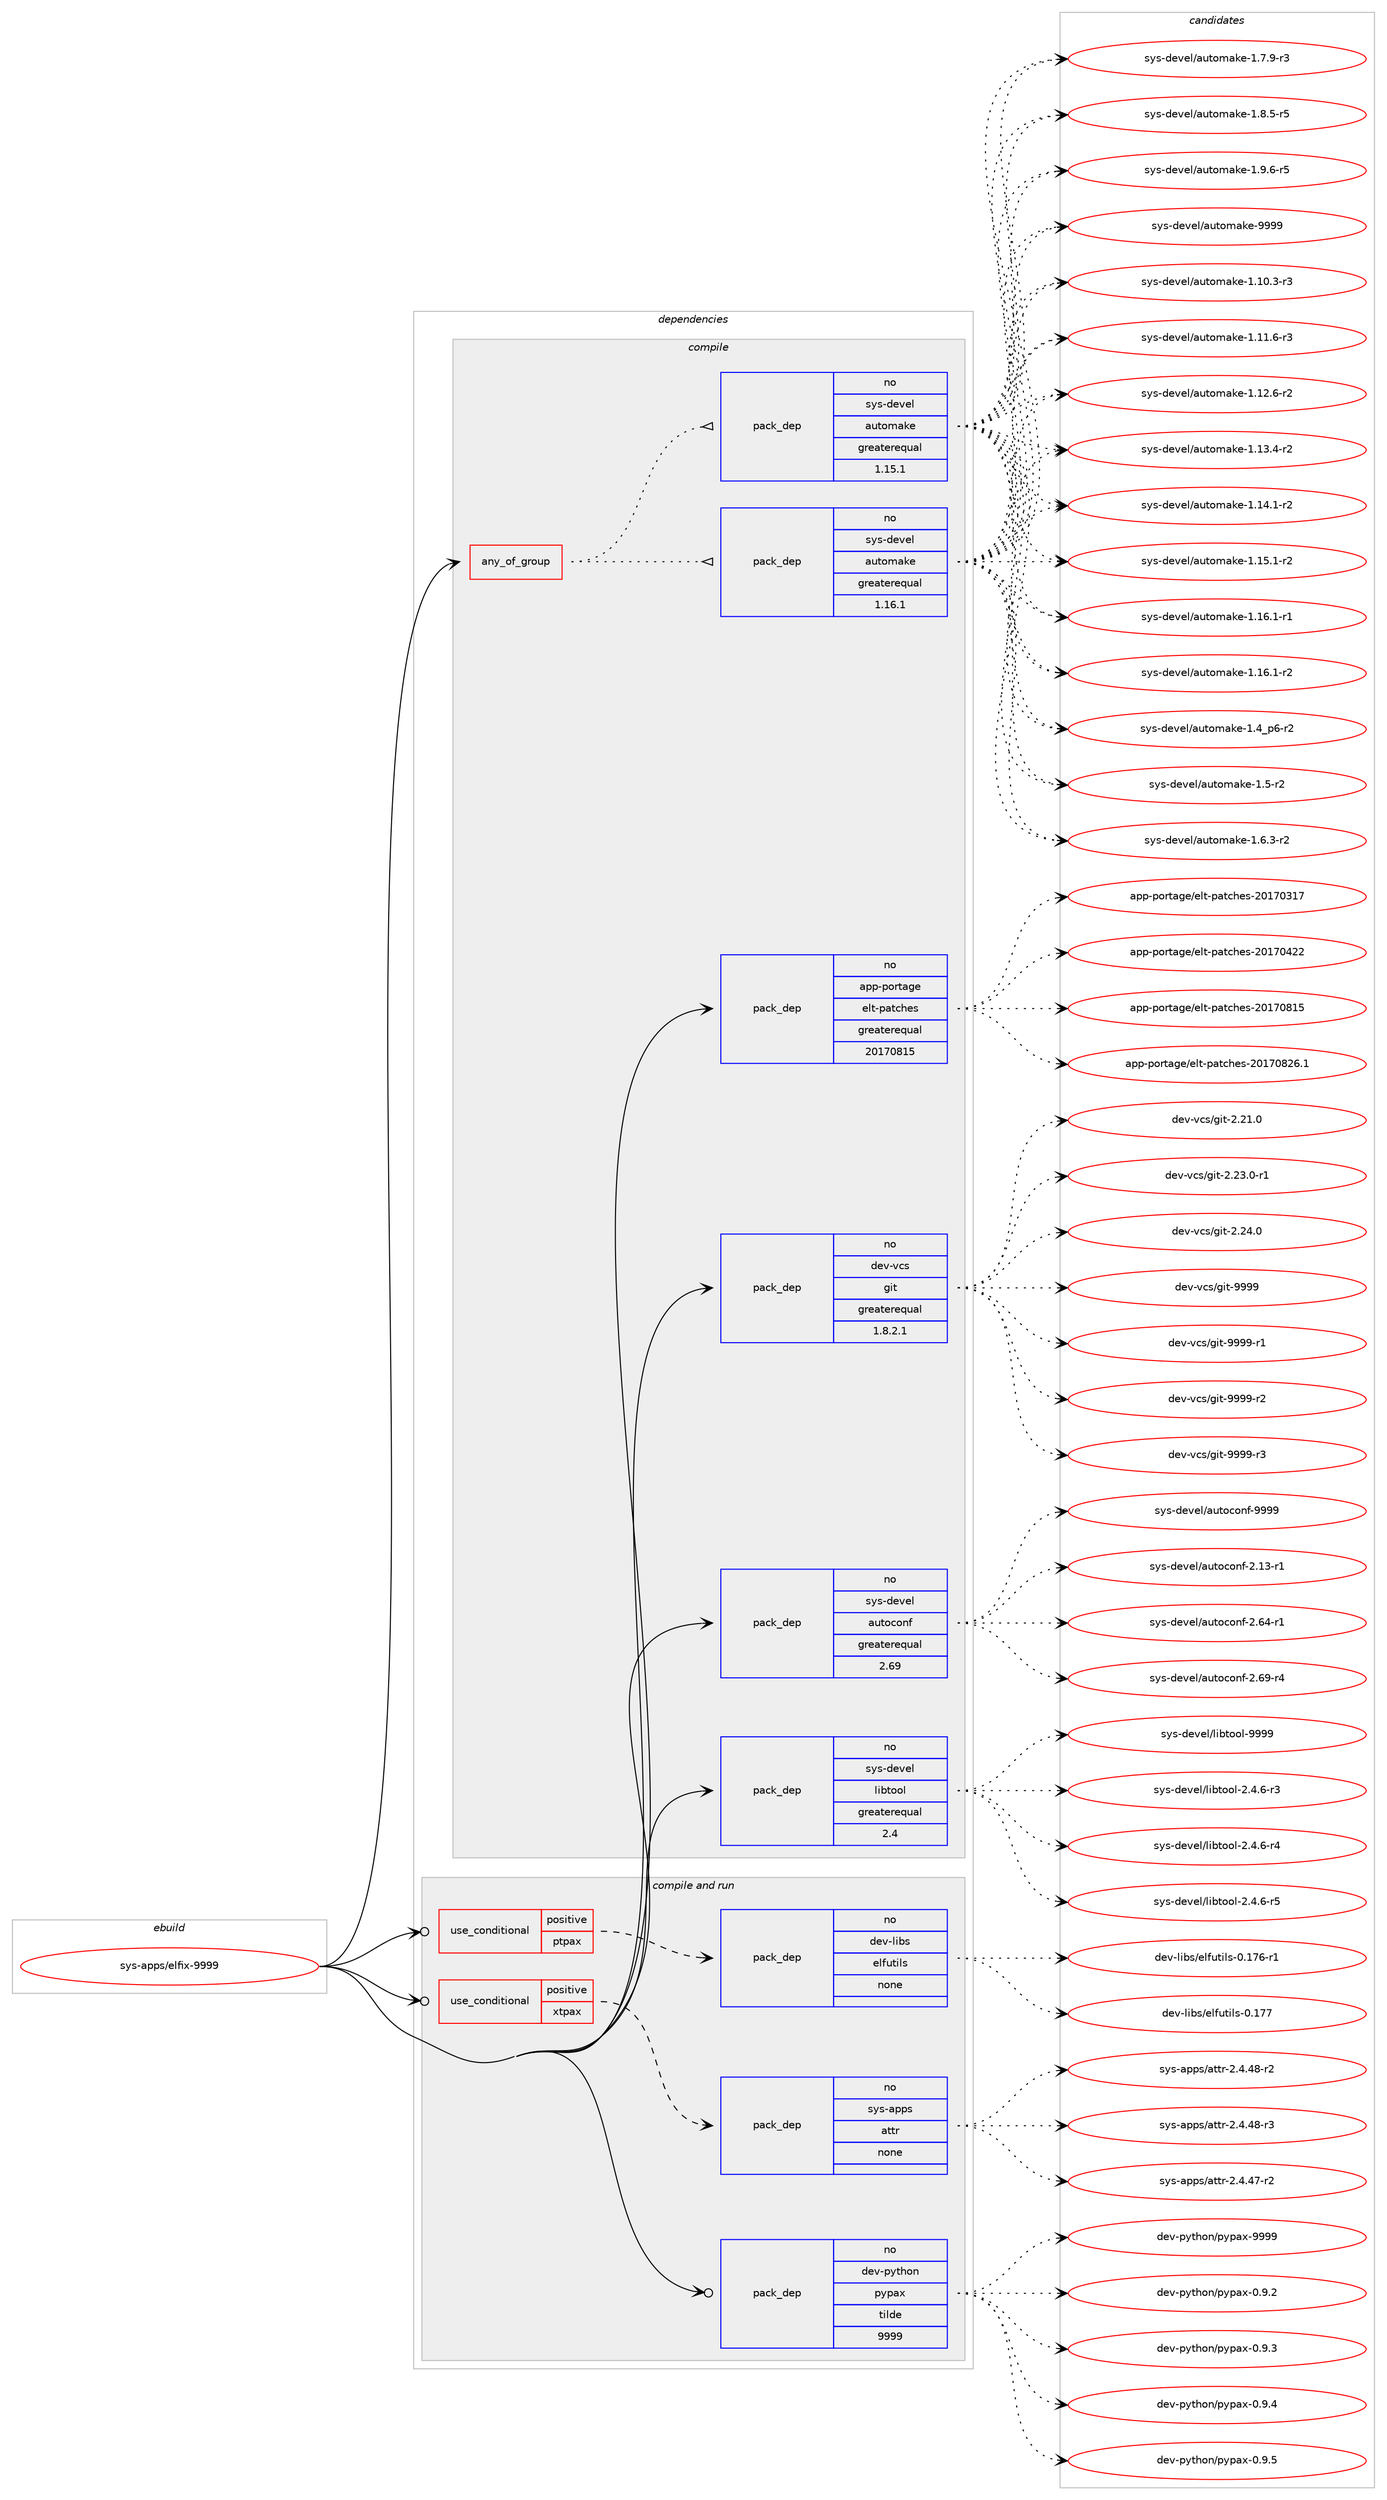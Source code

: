 digraph prolog {

# *************
# Graph options
# *************

newrank=true;
concentrate=true;
compound=true;
graph [rankdir=LR,fontname=Helvetica,fontsize=10,ranksep=1.5];#, ranksep=2.5, nodesep=0.2];
edge  [arrowhead=vee];
node  [fontname=Helvetica,fontsize=10];

# **********
# The ebuild
# **********

subgraph cluster_leftcol {
color=gray;
rank=same;
label=<<i>ebuild</i>>;
id [label="sys-apps/elfix-9999", color=red, width=4, href="../sys-apps/elfix-9999.svg"];
}

# ****************
# The dependencies
# ****************

subgraph cluster_midcol {
color=gray;
label=<<i>dependencies</i>>;
subgraph cluster_compile {
fillcolor="#eeeeee";
style=filled;
label=<<i>compile</i>>;
subgraph any14808 {
dependency874263 [label=<<TABLE BORDER="0" CELLBORDER="1" CELLSPACING="0" CELLPADDING="4"><TR><TD CELLPADDING="10">any_of_group</TD></TR></TABLE>>, shape=none, color=red];subgraph pack648517 {
dependency874264 [label=<<TABLE BORDER="0" CELLBORDER="1" CELLSPACING="0" CELLPADDING="4" WIDTH="220"><TR><TD ROWSPAN="6" CELLPADDING="30">pack_dep</TD></TR><TR><TD WIDTH="110">no</TD></TR><TR><TD>sys-devel</TD></TR><TR><TD>automake</TD></TR><TR><TD>greaterequal</TD></TR><TR><TD>1.16.1</TD></TR></TABLE>>, shape=none, color=blue];
}
dependency874263:e -> dependency874264:w [weight=20,style="dotted",arrowhead="oinv"];
subgraph pack648518 {
dependency874265 [label=<<TABLE BORDER="0" CELLBORDER="1" CELLSPACING="0" CELLPADDING="4" WIDTH="220"><TR><TD ROWSPAN="6" CELLPADDING="30">pack_dep</TD></TR><TR><TD WIDTH="110">no</TD></TR><TR><TD>sys-devel</TD></TR><TR><TD>automake</TD></TR><TR><TD>greaterequal</TD></TR><TR><TD>1.15.1</TD></TR></TABLE>>, shape=none, color=blue];
}
dependency874263:e -> dependency874265:w [weight=20,style="dotted",arrowhead="oinv"];
}
id:e -> dependency874263:w [weight=20,style="solid",arrowhead="vee"];
subgraph pack648519 {
dependency874266 [label=<<TABLE BORDER="0" CELLBORDER="1" CELLSPACING="0" CELLPADDING="4" WIDTH="220"><TR><TD ROWSPAN="6" CELLPADDING="30">pack_dep</TD></TR><TR><TD WIDTH="110">no</TD></TR><TR><TD>app-portage</TD></TR><TR><TD>elt-patches</TD></TR><TR><TD>greaterequal</TD></TR><TR><TD>20170815</TD></TR></TABLE>>, shape=none, color=blue];
}
id:e -> dependency874266:w [weight=20,style="solid",arrowhead="vee"];
subgraph pack648520 {
dependency874267 [label=<<TABLE BORDER="0" CELLBORDER="1" CELLSPACING="0" CELLPADDING="4" WIDTH="220"><TR><TD ROWSPAN="6" CELLPADDING="30">pack_dep</TD></TR><TR><TD WIDTH="110">no</TD></TR><TR><TD>dev-vcs</TD></TR><TR><TD>git</TD></TR><TR><TD>greaterequal</TD></TR><TR><TD>1.8.2.1</TD></TR></TABLE>>, shape=none, color=blue];
}
id:e -> dependency874267:w [weight=20,style="solid",arrowhead="vee"];
subgraph pack648521 {
dependency874268 [label=<<TABLE BORDER="0" CELLBORDER="1" CELLSPACING="0" CELLPADDING="4" WIDTH="220"><TR><TD ROWSPAN="6" CELLPADDING="30">pack_dep</TD></TR><TR><TD WIDTH="110">no</TD></TR><TR><TD>sys-devel</TD></TR><TR><TD>autoconf</TD></TR><TR><TD>greaterequal</TD></TR><TR><TD>2.69</TD></TR></TABLE>>, shape=none, color=blue];
}
id:e -> dependency874268:w [weight=20,style="solid",arrowhead="vee"];
subgraph pack648522 {
dependency874269 [label=<<TABLE BORDER="0" CELLBORDER="1" CELLSPACING="0" CELLPADDING="4" WIDTH="220"><TR><TD ROWSPAN="6" CELLPADDING="30">pack_dep</TD></TR><TR><TD WIDTH="110">no</TD></TR><TR><TD>sys-devel</TD></TR><TR><TD>libtool</TD></TR><TR><TD>greaterequal</TD></TR><TR><TD>2.4</TD></TR></TABLE>>, shape=none, color=blue];
}
id:e -> dependency874269:w [weight=20,style="solid",arrowhead="vee"];
}
subgraph cluster_compileandrun {
fillcolor="#eeeeee";
style=filled;
label=<<i>compile and run</i>>;
subgraph cond210415 {
dependency874270 [label=<<TABLE BORDER="0" CELLBORDER="1" CELLSPACING="0" CELLPADDING="4"><TR><TD ROWSPAN="3" CELLPADDING="10">use_conditional</TD></TR><TR><TD>positive</TD></TR><TR><TD>ptpax</TD></TR></TABLE>>, shape=none, color=red];
subgraph pack648523 {
dependency874271 [label=<<TABLE BORDER="0" CELLBORDER="1" CELLSPACING="0" CELLPADDING="4" WIDTH="220"><TR><TD ROWSPAN="6" CELLPADDING="30">pack_dep</TD></TR><TR><TD WIDTH="110">no</TD></TR><TR><TD>dev-libs</TD></TR><TR><TD>elfutils</TD></TR><TR><TD>none</TD></TR><TR><TD></TD></TR></TABLE>>, shape=none, color=blue];
}
dependency874270:e -> dependency874271:w [weight=20,style="dashed",arrowhead="vee"];
}
id:e -> dependency874270:w [weight=20,style="solid",arrowhead="odotvee"];
subgraph cond210416 {
dependency874272 [label=<<TABLE BORDER="0" CELLBORDER="1" CELLSPACING="0" CELLPADDING="4"><TR><TD ROWSPAN="3" CELLPADDING="10">use_conditional</TD></TR><TR><TD>positive</TD></TR><TR><TD>xtpax</TD></TR></TABLE>>, shape=none, color=red];
subgraph pack648524 {
dependency874273 [label=<<TABLE BORDER="0" CELLBORDER="1" CELLSPACING="0" CELLPADDING="4" WIDTH="220"><TR><TD ROWSPAN="6" CELLPADDING="30">pack_dep</TD></TR><TR><TD WIDTH="110">no</TD></TR><TR><TD>sys-apps</TD></TR><TR><TD>attr</TD></TR><TR><TD>none</TD></TR><TR><TD></TD></TR></TABLE>>, shape=none, color=blue];
}
dependency874272:e -> dependency874273:w [weight=20,style="dashed",arrowhead="vee"];
}
id:e -> dependency874272:w [weight=20,style="solid",arrowhead="odotvee"];
subgraph pack648525 {
dependency874274 [label=<<TABLE BORDER="0" CELLBORDER="1" CELLSPACING="0" CELLPADDING="4" WIDTH="220"><TR><TD ROWSPAN="6" CELLPADDING="30">pack_dep</TD></TR><TR><TD WIDTH="110">no</TD></TR><TR><TD>dev-python</TD></TR><TR><TD>pypax</TD></TR><TR><TD>tilde</TD></TR><TR><TD>9999</TD></TR></TABLE>>, shape=none, color=blue];
}
id:e -> dependency874274:w [weight=20,style="solid",arrowhead="odotvee"];
}
subgraph cluster_run {
fillcolor="#eeeeee";
style=filled;
label=<<i>run</i>>;
}
}

# **************
# The candidates
# **************

subgraph cluster_choices {
rank=same;
color=gray;
label=<<i>candidates</i>>;

subgraph choice648517 {
color=black;
nodesep=1;
choice11512111545100101118101108479711711611110997107101454946494846514511451 [label="sys-devel/automake-1.10.3-r3", color=red, width=4,href="../sys-devel/automake-1.10.3-r3.svg"];
choice11512111545100101118101108479711711611110997107101454946494946544511451 [label="sys-devel/automake-1.11.6-r3", color=red, width=4,href="../sys-devel/automake-1.11.6-r3.svg"];
choice11512111545100101118101108479711711611110997107101454946495046544511450 [label="sys-devel/automake-1.12.6-r2", color=red, width=4,href="../sys-devel/automake-1.12.6-r2.svg"];
choice11512111545100101118101108479711711611110997107101454946495146524511450 [label="sys-devel/automake-1.13.4-r2", color=red, width=4,href="../sys-devel/automake-1.13.4-r2.svg"];
choice11512111545100101118101108479711711611110997107101454946495246494511450 [label="sys-devel/automake-1.14.1-r2", color=red, width=4,href="../sys-devel/automake-1.14.1-r2.svg"];
choice11512111545100101118101108479711711611110997107101454946495346494511450 [label="sys-devel/automake-1.15.1-r2", color=red, width=4,href="../sys-devel/automake-1.15.1-r2.svg"];
choice11512111545100101118101108479711711611110997107101454946495446494511449 [label="sys-devel/automake-1.16.1-r1", color=red, width=4,href="../sys-devel/automake-1.16.1-r1.svg"];
choice11512111545100101118101108479711711611110997107101454946495446494511450 [label="sys-devel/automake-1.16.1-r2", color=red, width=4,href="../sys-devel/automake-1.16.1-r2.svg"];
choice115121115451001011181011084797117116111109971071014549465295112544511450 [label="sys-devel/automake-1.4_p6-r2", color=red, width=4,href="../sys-devel/automake-1.4_p6-r2.svg"];
choice11512111545100101118101108479711711611110997107101454946534511450 [label="sys-devel/automake-1.5-r2", color=red, width=4,href="../sys-devel/automake-1.5-r2.svg"];
choice115121115451001011181011084797117116111109971071014549465446514511450 [label="sys-devel/automake-1.6.3-r2", color=red, width=4,href="../sys-devel/automake-1.6.3-r2.svg"];
choice115121115451001011181011084797117116111109971071014549465546574511451 [label="sys-devel/automake-1.7.9-r3", color=red, width=4,href="../sys-devel/automake-1.7.9-r3.svg"];
choice115121115451001011181011084797117116111109971071014549465646534511453 [label="sys-devel/automake-1.8.5-r5", color=red, width=4,href="../sys-devel/automake-1.8.5-r5.svg"];
choice115121115451001011181011084797117116111109971071014549465746544511453 [label="sys-devel/automake-1.9.6-r5", color=red, width=4,href="../sys-devel/automake-1.9.6-r5.svg"];
choice115121115451001011181011084797117116111109971071014557575757 [label="sys-devel/automake-9999", color=red, width=4,href="../sys-devel/automake-9999.svg"];
dependency874264:e -> choice11512111545100101118101108479711711611110997107101454946494846514511451:w [style=dotted,weight="100"];
dependency874264:e -> choice11512111545100101118101108479711711611110997107101454946494946544511451:w [style=dotted,weight="100"];
dependency874264:e -> choice11512111545100101118101108479711711611110997107101454946495046544511450:w [style=dotted,weight="100"];
dependency874264:e -> choice11512111545100101118101108479711711611110997107101454946495146524511450:w [style=dotted,weight="100"];
dependency874264:e -> choice11512111545100101118101108479711711611110997107101454946495246494511450:w [style=dotted,weight="100"];
dependency874264:e -> choice11512111545100101118101108479711711611110997107101454946495346494511450:w [style=dotted,weight="100"];
dependency874264:e -> choice11512111545100101118101108479711711611110997107101454946495446494511449:w [style=dotted,weight="100"];
dependency874264:e -> choice11512111545100101118101108479711711611110997107101454946495446494511450:w [style=dotted,weight="100"];
dependency874264:e -> choice115121115451001011181011084797117116111109971071014549465295112544511450:w [style=dotted,weight="100"];
dependency874264:e -> choice11512111545100101118101108479711711611110997107101454946534511450:w [style=dotted,weight="100"];
dependency874264:e -> choice115121115451001011181011084797117116111109971071014549465446514511450:w [style=dotted,weight="100"];
dependency874264:e -> choice115121115451001011181011084797117116111109971071014549465546574511451:w [style=dotted,weight="100"];
dependency874264:e -> choice115121115451001011181011084797117116111109971071014549465646534511453:w [style=dotted,weight="100"];
dependency874264:e -> choice115121115451001011181011084797117116111109971071014549465746544511453:w [style=dotted,weight="100"];
dependency874264:e -> choice115121115451001011181011084797117116111109971071014557575757:w [style=dotted,weight="100"];
}
subgraph choice648518 {
color=black;
nodesep=1;
choice11512111545100101118101108479711711611110997107101454946494846514511451 [label="sys-devel/automake-1.10.3-r3", color=red, width=4,href="../sys-devel/automake-1.10.3-r3.svg"];
choice11512111545100101118101108479711711611110997107101454946494946544511451 [label="sys-devel/automake-1.11.6-r3", color=red, width=4,href="../sys-devel/automake-1.11.6-r3.svg"];
choice11512111545100101118101108479711711611110997107101454946495046544511450 [label="sys-devel/automake-1.12.6-r2", color=red, width=4,href="../sys-devel/automake-1.12.6-r2.svg"];
choice11512111545100101118101108479711711611110997107101454946495146524511450 [label="sys-devel/automake-1.13.4-r2", color=red, width=4,href="../sys-devel/automake-1.13.4-r2.svg"];
choice11512111545100101118101108479711711611110997107101454946495246494511450 [label="sys-devel/automake-1.14.1-r2", color=red, width=4,href="../sys-devel/automake-1.14.1-r2.svg"];
choice11512111545100101118101108479711711611110997107101454946495346494511450 [label="sys-devel/automake-1.15.1-r2", color=red, width=4,href="../sys-devel/automake-1.15.1-r2.svg"];
choice11512111545100101118101108479711711611110997107101454946495446494511449 [label="sys-devel/automake-1.16.1-r1", color=red, width=4,href="../sys-devel/automake-1.16.1-r1.svg"];
choice11512111545100101118101108479711711611110997107101454946495446494511450 [label="sys-devel/automake-1.16.1-r2", color=red, width=4,href="../sys-devel/automake-1.16.1-r2.svg"];
choice115121115451001011181011084797117116111109971071014549465295112544511450 [label="sys-devel/automake-1.4_p6-r2", color=red, width=4,href="../sys-devel/automake-1.4_p6-r2.svg"];
choice11512111545100101118101108479711711611110997107101454946534511450 [label="sys-devel/automake-1.5-r2", color=red, width=4,href="../sys-devel/automake-1.5-r2.svg"];
choice115121115451001011181011084797117116111109971071014549465446514511450 [label="sys-devel/automake-1.6.3-r2", color=red, width=4,href="../sys-devel/automake-1.6.3-r2.svg"];
choice115121115451001011181011084797117116111109971071014549465546574511451 [label="sys-devel/automake-1.7.9-r3", color=red, width=4,href="../sys-devel/automake-1.7.9-r3.svg"];
choice115121115451001011181011084797117116111109971071014549465646534511453 [label="sys-devel/automake-1.8.5-r5", color=red, width=4,href="../sys-devel/automake-1.8.5-r5.svg"];
choice115121115451001011181011084797117116111109971071014549465746544511453 [label="sys-devel/automake-1.9.6-r5", color=red, width=4,href="../sys-devel/automake-1.9.6-r5.svg"];
choice115121115451001011181011084797117116111109971071014557575757 [label="sys-devel/automake-9999", color=red, width=4,href="../sys-devel/automake-9999.svg"];
dependency874265:e -> choice11512111545100101118101108479711711611110997107101454946494846514511451:w [style=dotted,weight="100"];
dependency874265:e -> choice11512111545100101118101108479711711611110997107101454946494946544511451:w [style=dotted,weight="100"];
dependency874265:e -> choice11512111545100101118101108479711711611110997107101454946495046544511450:w [style=dotted,weight="100"];
dependency874265:e -> choice11512111545100101118101108479711711611110997107101454946495146524511450:w [style=dotted,weight="100"];
dependency874265:e -> choice11512111545100101118101108479711711611110997107101454946495246494511450:w [style=dotted,weight="100"];
dependency874265:e -> choice11512111545100101118101108479711711611110997107101454946495346494511450:w [style=dotted,weight="100"];
dependency874265:e -> choice11512111545100101118101108479711711611110997107101454946495446494511449:w [style=dotted,weight="100"];
dependency874265:e -> choice11512111545100101118101108479711711611110997107101454946495446494511450:w [style=dotted,weight="100"];
dependency874265:e -> choice115121115451001011181011084797117116111109971071014549465295112544511450:w [style=dotted,weight="100"];
dependency874265:e -> choice11512111545100101118101108479711711611110997107101454946534511450:w [style=dotted,weight="100"];
dependency874265:e -> choice115121115451001011181011084797117116111109971071014549465446514511450:w [style=dotted,weight="100"];
dependency874265:e -> choice115121115451001011181011084797117116111109971071014549465546574511451:w [style=dotted,weight="100"];
dependency874265:e -> choice115121115451001011181011084797117116111109971071014549465646534511453:w [style=dotted,weight="100"];
dependency874265:e -> choice115121115451001011181011084797117116111109971071014549465746544511453:w [style=dotted,weight="100"];
dependency874265:e -> choice115121115451001011181011084797117116111109971071014557575757:w [style=dotted,weight="100"];
}
subgraph choice648519 {
color=black;
nodesep=1;
choice97112112451121111141169710310147101108116451129711699104101115455048495548514955 [label="app-portage/elt-patches-20170317", color=red, width=4,href="../app-portage/elt-patches-20170317.svg"];
choice97112112451121111141169710310147101108116451129711699104101115455048495548525050 [label="app-portage/elt-patches-20170422", color=red, width=4,href="../app-portage/elt-patches-20170422.svg"];
choice97112112451121111141169710310147101108116451129711699104101115455048495548564953 [label="app-portage/elt-patches-20170815", color=red, width=4,href="../app-portage/elt-patches-20170815.svg"];
choice971121124511211111411697103101471011081164511297116991041011154550484955485650544649 [label="app-portage/elt-patches-20170826.1", color=red, width=4,href="../app-portage/elt-patches-20170826.1.svg"];
dependency874266:e -> choice97112112451121111141169710310147101108116451129711699104101115455048495548514955:w [style=dotted,weight="100"];
dependency874266:e -> choice97112112451121111141169710310147101108116451129711699104101115455048495548525050:w [style=dotted,weight="100"];
dependency874266:e -> choice97112112451121111141169710310147101108116451129711699104101115455048495548564953:w [style=dotted,weight="100"];
dependency874266:e -> choice971121124511211111411697103101471011081164511297116991041011154550484955485650544649:w [style=dotted,weight="100"];
}
subgraph choice648520 {
color=black;
nodesep=1;
choice10010111845118991154710310511645504650494648 [label="dev-vcs/git-2.21.0", color=red, width=4,href="../dev-vcs/git-2.21.0.svg"];
choice100101118451189911547103105116455046505146484511449 [label="dev-vcs/git-2.23.0-r1", color=red, width=4,href="../dev-vcs/git-2.23.0-r1.svg"];
choice10010111845118991154710310511645504650524648 [label="dev-vcs/git-2.24.0", color=red, width=4,href="../dev-vcs/git-2.24.0.svg"];
choice1001011184511899115471031051164557575757 [label="dev-vcs/git-9999", color=red, width=4,href="../dev-vcs/git-9999.svg"];
choice10010111845118991154710310511645575757574511449 [label="dev-vcs/git-9999-r1", color=red, width=4,href="../dev-vcs/git-9999-r1.svg"];
choice10010111845118991154710310511645575757574511450 [label="dev-vcs/git-9999-r2", color=red, width=4,href="../dev-vcs/git-9999-r2.svg"];
choice10010111845118991154710310511645575757574511451 [label="dev-vcs/git-9999-r3", color=red, width=4,href="../dev-vcs/git-9999-r3.svg"];
dependency874267:e -> choice10010111845118991154710310511645504650494648:w [style=dotted,weight="100"];
dependency874267:e -> choice100101118451189911547103105116455046505146484511449:w [style=dotted,weight="100"];
dependency874267:e -> choice10010111845118991154710310511645504650524648:w [style=dotted,weight="100"];
dependency874267:e -> choice1001011184511899115471031051164557575757:w [style=dotted,weight="100"];
dependency874267:e -> choice10010111845118991154710310511645575757574511449:w [style=dotted,weight="100"];
dependency874267:e -> choice10010111845118991154710310511645575757574511450:w [style=dotted,weight="100"];
dependency874267:e -> choice10010111845118991154710310511645575757574511451:w [style=dotted,weight="100"];
}
subgraph choice648521 {
color=black;
nodesep=1;
choice1151211154510010111810110847971171161119911111010245504649514511449 [label="sys-devel/autoconf-2.13-r1", color=red, width=4,href="../sys-devel/autoconf-2.13-r1.svg"];
choice1151211154510010111810110847971171161119911111010245504654524511449 [label="sys-devel/autoconf-2.64-r1", color=red, width=4,href="../sys-devel/autoconf-2.64-r1.svg"];
choice1151211154510010111810110847971171161119911111010245504654574511452 [label="sys-devel/autoconf-2.69-r4", color=red, width=4,href="../sys-devel/autoconf-2.69-r4.svg"];
choice115121115451001011181011084797117116111991111101024557575757 [label="sys-devel/autoconf-9999", color=red, width=4,href="../sys-devel/autoconf-9999.svg"];
dependency874268:e -> choice1151211154510010111810110847971171161119911111010245504649514511449:w [style=dotted,weight="100"];
dependency874268:e -> choice1151211154510010111810110847971171161119911111010245504654524511449:w [style=dotted,weight="100"];
dependency874268:e -> choice1151211154510010111810110847971171161119911111010245504654574511452:w [style=dotted,weight="100"];
dependency874268:e -> choice115121115451001011181011084797117116111991111101024557575757:w [style=dotted,weight="100"];
}
subgraph choice648522 {
color=black;
nodesep=1;
choice1151211154510010111810110847108105981161111111084550465246544511451 [label="sys-devel/libtool-2.4.6-r3", color=red, width=4,href="../sys-devel/libtool-2.4.6-r3.svg"];
choice1151211154510010111810110847108105981161111111084550465246544511452 [label="sys-devel/libtool-2.4.6-r4", color=red, width=4,href="../sys-devel/libtool-2.4.6-r4.svg"];
choice1151211154510010111810110847108105981161111111084550465246544511453 [label="sys-devel/libtool-2.4.6-r5", color=red, width=4,href="../sys-devel/libtool-2.4.6-r5.svg"];
choice1151211154510010111810110847108105981161111111084557575757 [label="sys-devel/libtool-9999", color=red, width=4,href="../sys-devel/libtool-9999.svg"];
dependency874269:e -> choice1151211154510010111810110847108105981161111111084550465246544511451:w [style=dotted,weight="100"];
dependency874269:e -> choice1151211154510010111810110847108105981161111111084550465246544511452:w [style=dotted,weight="100"];
dependency874269:e -> choice1151211154510010111810110847108105981161111111084550465246544511453:w [style=dotted,weight="100"];
dependency874269:e -> choice1151211154510010111810110847108105981161111111084557575757:w [style=dotted,weight="100"];
}
subgraph choice648523 {
color=black;
nodesep=1;
choice1001011184510810598115471011081021171161051081154548464955544511449 [label="dev-libs/elfutils-0.176-r1", color=red, width=4,href="../dev-libs/elfutils-0.176-r1.svg"];
choice100101118451081059811547101108102117116105108115454846495555 [label="dev-libs/elfutils-0.177", color=red, width=4,href="../dev-libs/elfutils-0.177.svg"];
dependency874271:e -> choice1001011184510810598115471011081021171161051081154548464955544511449:w [style=dotted,weight="100"];
dependency874271:e -> choice100101118451081059811547101108102117116105108115454846495555:w [style=dotted,weight="100"];
}
subgraph choice648524 {
color=black;
nodesep=1;
choice11512111545971121121154797116116114455046524652554511450 [label="sys-apps/attr-2.4.47-r2", color=red, width=4,href="../sys-apps/attr-2.4.47-r2.svg"];
choice11512111545971121121154797116116114455046524652564511450 [label="sys-apps/attr-2.4.48-r2", color=red, width=4,href="../sys-apps/attr-2.4.48-r2.svg"];
choice11512111545971121121154797116116114455046524652564511451 [label="sys-apps/attr-2.4.48-r3", color=red, width=4,href="../sys-apps/attr-2.4.48-r3.svg"];
dependency874273:e -> choice11512111545971121121154797116116114455046524652554511450:w [style=dotted,weight="100"];
dependency874273:e -> choice11512111545971121121154797116116114455046524652564511450:w [style=dotted,weight="100"];
dependency874273:e -> choice11512111545971121121154797116116114455046524652564511451:w [style=dotted,weight="100"];
}
subgraph choice648525 {
color=black;
nodesep=1;
choice100101118451121211161041111104711212111297120454846574650 [label="dev-python/pypax-0.9.2", color=red, width=4,href="../dev-python/pypax-0.9.2.svg"];
choice100101118451121211161041111104711212111297120454846574651 [label="dev-python/pypax-0.9.3", color=red, width=4,href="../dev-python/pypax-0.9.3.svg"];
choice100101118451121211161041111104711212111297120454846574652 [label="dev-python/pypax-0.9.4", color=red, width=4,href="../dev-python/pypax-0.9.4.svg"];
choice100101118451121211161041111104711212111297120454846574653 [label="dev-python/pypax-0.9.5", color=red, width=4,href="../dev-python/pypax-0.9.5.svg"];
choice1001011184511212111610411111047112121112971204557575757 [label="dev-python/pypax-9999", color=red, width=4,href="../dev-python/pypax-9999.svg"];
dependency874274:e -> choice100101118451121211161041111104711212111297120454846574650:w [style=dotted,weight="100"];
dependency874274:e -> choice100101118451121211161041111104711212111297120454846574651:w [style=dotted,weight="100"];
dependency874274:e -> choice100101118451121211161041111104711212111297120454846574652:w [style=dotted,weight="100"];
dependency874274:e -> choice100101118451121211161041111104711212111297120454846574653:w [style=dotted,weight="100"];
dependency874274:e -> choice1001011184511212111610411111047112121112971204557575757:w [style=dotted,weight="100"];
}
}

}

